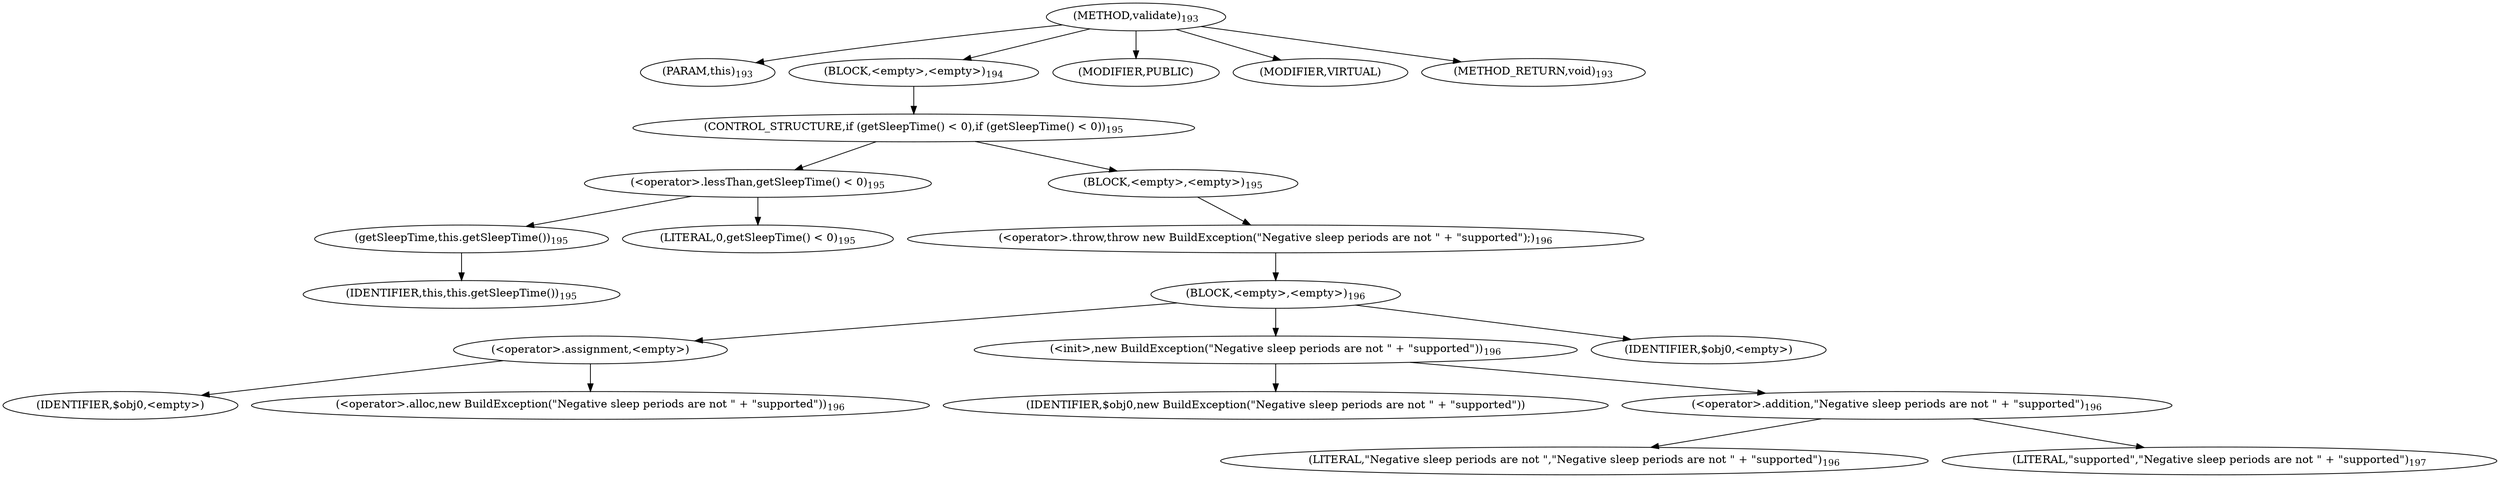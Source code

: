 digraph "validate" {  
"167" [label = <(METHOD,validate)<SUB>193</SUB>> ]
"14" [label = <(PARAM,this)<SUB>193</SUB>> ]
"168" [label = <(BLOCK,&lt;empty&gt;,&lt;empty&gt;)<SUB>194</SUB>> ]
"169" [label = <(CONTROL_STRUCTURE,if (getSleepTime() &lt; 0),if (getSleepTime() &lt; 0))<SUB>195</SUB>> ]
"170" [label = <(&lt;operator&gt;.lessThan,getSleepTime() &lt; 0)<SUB>195</SUB>> ]
"171" [label = <(getSleepTime,this.getSleepTime())<SUB>195</SUB>> ]
"13" [label = <(IDENTIFIER,this,this.getSleepTime())<SUB>195</SUB>> ]
"172" [label = <(LITERAL,0,getSleepTime() &lt; 0)<SUB>195</SUB>> ]
"173" [label = <(BLOCK,&lt;empty&gt;,&lt;empty&gt;)<SUB>195</SUB>> ]
"174" [label = <(&lt;operator&gt;.throw,throw new BuildException(&quot;Negative sleep periods are not &quot; + &quot;supported&quot;);)<SUB>196</SUB>> ]
"175" [label = <(BLOCK,&lt;empty&gt;,&lt;empty&gt;)<SUB>196</SUB>> ]
"176" [label = <(&lt;operator&gt;.assignment,&lt;empty&gt;)> ]
"177" [label = <(IDENTIFIER,$obj0,&lt;empty&gt;)> ]
"178" [label = <(&lt;operator&gt;.alloc,new BuildException(&quot;Negative sleep periods are not &quot; + &quot;supported&quot;))<SUB>196</SUB>> ]
"179" [label = <(&lt;init&gt;,new BuildException(&quot;Negative sleep periods are not &quot; + &quot;supported&quot;))<SUB>196</SUB>> ]
"180" [label = <(IDENTIFIER,$obj0,new BuildException(&quot;Negative sleep periods are not &quot; + &quot;supported&quot;))> ]
"181" [label = <(&lt;operator&gt;.addition,&quot;Negative sleep periods are not &quot; + &quot;supported&quot;)<SUB>196</SUB>> ]
"182" [label = <(LITERAL,&quot;Negative sleep periods are not &quot;,&quot;Negative sleep periods are not &quot; + &quot;supported&quot;)<SUB>196</SUB>> ]
"183" [label = <(LITERAL,&quot;supported&quot;,&quot;Negative sleep periods are not &quot; + &quot;supported&quot;)<SUB>197</SUB>> ]
"184" [label = <(IDENTIFIER,$obj0,&lt;empty&gt;)> ]
"185" [label = <(MODIFIER,PUBLIC)> ]
"186" [label = <(MODIFIER,VIRTUAL)> ]
"187" [label = <(METHOD_RETURN,void)<SUB>193</SUB>> ]
  "167" -> "14" 
  "167" -> "168" 
  "167" -> "185" 
  "167" -> "186" 
  "167" -> "187" 
  "168" -> "169" 
  "169" -> "170" 
  "169" -> "173" 
  "170" -> "171" 
  "170" -> "172" 
  "171" -> "13" 
  "173" -> "174" 
  "174" -> "175" 
  "175" -> "176" 
  "175" -> "179" 
  "175" -> "184" 
  "176" -> "177" 
  "176" -> "178" 
  "179" -> "180" 
  "179" -> "181" 
  "181" -> "182" 
  "181" -> "183" 
}
